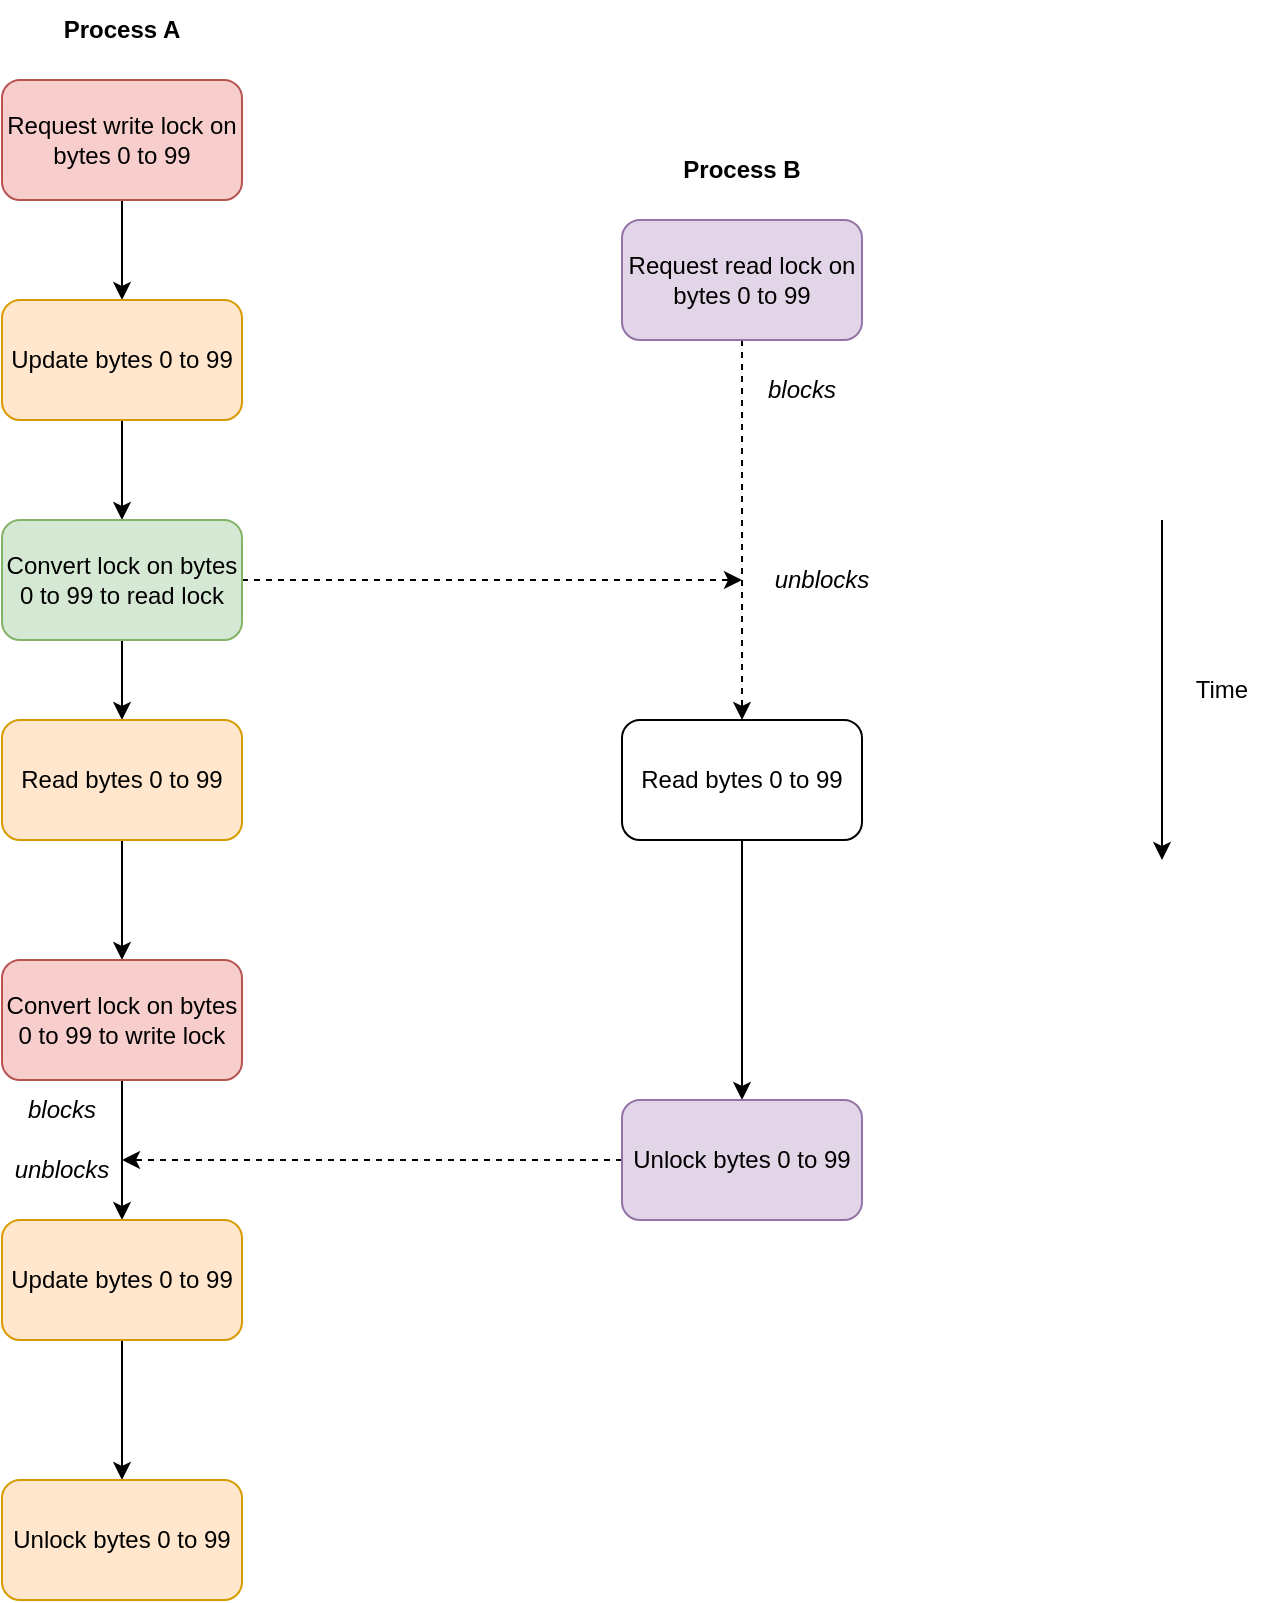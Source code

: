 <mxfile version="27.0.9">
  <diagram name="Page-1" id="iLq1n37nSjTKs7KS8Nwd">
    <mxGraphModel dx="1426" dy="790" grid="1" gridSize="10" guides="1" tooltips="1" connect="1" arrows="1" fold="1" page="1" pageScale="1" pageWidth="850" pageHeight="1100" math="0" shadow="0">
      <root>
        <mxCell id="0" />
        <mxCell id="1" parent="0" />
        <mxCell id="Y5TGsUWf01zWprKhhNtD-10" style="edgeStyle=orthogonalEdgeStyle;rounded=0;orthogonalLoop=1;jettySize=auto;html=1;exitX=0.5;exitY=1;exitDx=0;exitDy=0;entryX=0.5;entryY=0;entryDx=0;entryDy=0;" edge="1" parent="1" source="Y5TGsUWf01zWprKhhNtD-2" target="Y5TGsUWf01zWprKhhNtD-4">
          <mxGeometry relative="1" as="geometry" />
        </mxCell>
        <mxCell id="Y5TGsUWf01zWprKhhNtD-2" value="Request write lock on bytes 0 to 99" style="rounded=1;whiteSpace=wrap;html=1;fillColor=#f8cecc;strokeColor=#b85450;" vertex="1" parent="1">
          <mxGeometry x="120" y="260" width="120" height="60" as="geometry" />
        </mxCell>
        <mxCell id="Y5TGsUWf01zWprKhhNtD-3" value="&lt;b&gt;Process A&lt;/b&gt;" style="text;html=1;align=center;verticalAlign=middle;whiteSpace=wrap;rounded=0;" vertex="1" parent="1">
          <mxGeometry x="145" y="220" width="70" height="30" as="geometry" />
        </mxCell>
        <mxCell id="Y5TGsUWf01zWprKhhNtD-11" style="edgeStyle=orthogonalEdgeStyle;rounded=0;orthogonalLoop=1;jettySize=auto;html=1;exitX=0.5;exitY=1;exitDx=0;exitDy=0;entryX=0.5;entryY=0;entryDx=0;entryDy=0;" edge="1" parent="1" source="Y5TGsUWf01zWprKhhNtD-4" target="Y5TGsUWf01zWprKhhNtD-5">
          <mxGeometry relative="1" as="geometry" />
        </mxCell>
        <mxCell id="Y5TGsUWf01zWprKhhNtD-4" value="Update bytes 0 to 99" style="rounded=1;whiteSpace=wrap;html=1;fillColor=#ffe6cc;strokeColor=#d79b00;" vertex="1" parent="1">
          <mxGeometry x="120" y="370" width="120" height="60" as="geometry" />
        </mxCell>
        <mxCell id="Y5TGsUWf01zWprKhhNtD-12" style="edgeStyle=orthogonalEdgeStyle;rounded=0;orthogonalLoop=1;jettySize=auto;html=1;exitX=0.5;exitY=1;exitDx=0;exitDy=0;entryX=0.5;entryY=0;entryDx=0;entryDy=0;" edge="1" parent="1" source="Y5TGsUWf01zWprKhhNtD-5" target="Y5TGsUWf01zWprKhhNtD-6">
          <mxGeometry relative="1" as="geometry" />
        </mxCell>
        <mxCell id="Y5TGsUWf01zWprKhhNtD-21" style="edgeStyle=orthogonalEdgeStyle;rounded=0;orthogonalLoop=1;jettySize=auto;html=1;exitX=1;exitY=0.5;exitDx=0;exitDy=0;dashed=1;" edge="1" parent="1" source="Y5TGsUWf01zWprKhhNtD-5">
          <mxGeometry relative="1" as="geometry">
            <mxPoint x="490" y="510" as="targetPoint" />
          </mxGeometry>
        </mxCell>
        <mxCell id="Y5TGsUWf01zWprKhhNtD-5" value="Convert lock on bytes 0 to 99 to read lock" style="rounded=1;whiteSpace=wrap;html=1;fillColor=#d5e8d4;strokeColor=#82b366;" vertex="1" parent="1">
          <mxGeometry x="120" y="480" width="120" height="60" as="geometry" />
        </mxCell>
        <mxCell id="Y5TGsUWf01zWprKhhNtD-13" style="edgeStyle=orthogonalEdgeStyle;rounded=0;orthogonalLoop=1;jettySize=auto;html=1;exitX=0.5;exitY=1;exitDx=0;exitDy=0;entryX=0.5;entryY=0;entryDx=0;entryDy=0;" edge="1" parent="1" source="Y5TGsUWf01zWprKhhNtD-6" target="Y5TGsUWf01zWprKhhNtD-7">
          <mxGeometry relative="1" as="geometry" />
        </mxCell>
        <mxCell id="Y5TGsUWf01zWprKhhNtD-6" value="Read bytes 0 to 99" style="rounded=1;whiteSpace=wrap;html=1;fillColor=#ffe6cc;strokeColor=#d79b00;" vertex="1" parent="1">
          <mxGeometry x="120" y="580" width="120" height="60" as="geometry" />
        </mxCell>
        <mxCell id="Y5TGsUWf01zWprKhhNtD-14" style="edgeStyle=orthogonalEdgeStyle;rounded=0;orthogonalLoop=1;jettySize=auto;html=1;exitX=0.5;exitY=1;exitDx=0;exitDy=0;entryX=0.5;entryY=0;entryDx=0;entryDy=0;" edge="1" parent="1" source="Y5TGsUWf01zWprKhhNtD-7" target="Y5TGsUWf01zWprKhhNtD-8">
          <mxGeometry relative="1" as="geometry" />
        </mxCell>
        <mxCell id="Y5TGsUWf01zWprKhhNtD-7" value="Convert lock on bytes 0 to 99 to write lock" style="rounded=1;whiteSpace=wrap;html=1;fillColor=#f8cecc;strokeColor=#b85450;" vertex="1" parent="1">
          <mxGeometry x="120" y="700" width="120" height="60" as="geometry" />
        </mxCell>
        <mxCell id="Y5TGsUWf01zWprKhhNtD-15" style="edgeStyle=orthogonalEdgeStyle;rounded=0;orthogonalLoop=1;jettySize=auto;html=1;exitX=0.5;exitY=1;exitDx=0;exitDy=0;entryX=0.5;entryY=0;entryDx=0;entryDy=0;" edge="1" parent="1" source="Y5TGsUWf01zWprKhhNtD-8" target="Y5TGsUWf01zWprKhhNtD-9">
          <mxGeometry relative="1" as="geometry" />
        </mxCell>
        <mxCell id="Y5TGsUWf01zWprKhhNtD-8" value="Update bytes 0 to 99" style="rounded=1;whiteSpace=wrap;html=1;fillColor=#ffe6cc;strokeColor=#d79b00;" vertex="1" parent="1">
          <mxGeometry x="120" y="830" width="120" height="60" as="geometry" />
        </mxCell>
        <mxCell id="Y5TGsUWf01zWprKhhNtD-9" value="Unlock bytes 0 to 99" style="rounded=1;whiteSpace=wrap;html=1;fillColor=#ffe6cc;strokeColor=#d79b00;" vertex="1" parent="1">
          <mxGeometry x="120" y="960" width="120" height="60" as="geometry" />
        </mxCell>
        <mxCell id="Y5TGsUWf01zWprKhhNtD-20" style="edgeStyle=orthogonalEdgeStyle;rounded=0;orthogonalLoop=1;jettySize=auto;html=1;exitX=0.5;exitY=1;exitDx=0;exitDy=0;entryX=0.5;entryY=0;entryDx=0;entryDy=0;dashed=1;" edge="1" parent="1" source="Y5TGsUWf01zWprKhhNtD-16" target="Y5TGsUWf01zWprKhhNtD-17">
          <mxGeometry relative="1" as="geometry" />
        </mxCell>
        <mxCell id="Y5TGsUWf01zWprKhhNtD-16" value="Request read lock on bytes 0 to 99" style="rounded=1;whiteSpace=wrap;html=1;fillColor=#e1d5e7;strokeColor=#9673a6;" vertex="1" parent="1">
          <mxGeometry x="430" y="330" width="120" height="60" as="geometry" />
        </mxCell>
        <mxCell id="Y5TGsUWf01zWprKhhNtD-25" style="edgeStyle=orthogonalEdgeStyle;rounded=0;orthogonalLoop=1;jettySize=auto;html=1;exitX=0.5;exitY=1;exitDx=0;exitDy=0;" edge="1" parent="1" source="Y5TGsUWf01zWprKhhNtD-17" target="Y5TGsUWf01zWprKhhNtD-19">
          <mxGeometry relative="1" as="geometry" />
        </mxCell>
        <mxCell id="Y5TGsUWf01zWprKhhNtD-17" value="Read bytes 0 to 99" style="rounded=1;whiteSpace=wrap;html=1;" vertex="1" parent="1">
          <mxGeometry x="430" y="580" width="120" height="60" as="geometry" />
        </mxCell>
        <mxCell id="Y5TGsUWf01zWprKhhNtD-26" style="edgeStyle=orthogonalEdgeStyle;rounded=0;orthogonalLoop=1;jettySize=auto;html=1;exitX=0;exitY=0.5;exitDx=0;exitDy=0;dashed=1;" edge="1" parent="1" source="Y5TGsUWf01zWprKhhNtD-19">
          <mxGeometry relative="1" as="geometry">
            <mxPoint x="180" y="800" as="targetPoint" />
          </mxGeometry>
        </mxCell>
        <mxCell id="Y5TGsUWf01zWprKhhNtD-19" value="Unlock bytes 0 to 99" style="rounded=1;whiteSpace=wrap;html=1;fillColor=#e1d5e7;strokeColor=#9673a6;" vertex="1" parent="1">
          <mxGeometry x="430" y="770" width="120" height="60" as="geometry" />
        </mxCell>
        <mxCell id="Y5TGsUWf01zWprKhhNtD-22" value="&lt;i&gt;unblocks&lt;/i&gt;" style="text;html=1;align=center;verticalAlign=middle;whiteSpace=wrap;rounded=0;" vertex="1" parent="1">
          <mxGeometry x="500" y="495" width="60" height="30" as="geometry" />
        </mxCell>
        <mxCell id="Y5TGsUWf01zWprKhhNtD-23" value="&lt;i&gt;blocks&lt;/i&gt;" style="text;html=1;align=center;verticalAlign=middle;whiteSpace=wrap;rounded=0;" vertex="1" parent="1">
          <mxGeometry x="490" y="400" width="60" height="30" as="geometry" />
        </mxCell>
        <mxCell id="Y5TGsUWf01zWprKhhNtD-24" value="&lt;b&gt;Process B&lt;/b&gt;" style="text;html=1;align=center;verticalAlign=middle;whiteSpace=wrap;rounded=0;" vertex="1" parent="1">
          <mxGeometry x="455" y="290" width="70" height="30" as="geometry" />
        </mxCell>
        <mxCell id="Y5TGsUWf01zWprKhhNtD-27" value="&lt;i&gt;blocks&lt;/i&gt;" style="text;html=1;align=center;verticalAlign=middle;whiteSpace=wrap;rounded=0;" vertex="1" parent="1">
          <mxGeometry x="120" y="760" width="60" height="30" as="geometry" />
        </mxCell>
        <mxCell id="Y5TGsUWf01zWprKhhNtD-28" value="&lt;i&gt;unblocks&lt;/i&gt;" style="text;html=1;align=center;verticalAlign=middle;whiteSpace=wrap;rounded=0;" vertex="1" parent="1">
          <mxGeometry x="120" y="790" width="60" height="30" as="geometry" />
        </mxCell>
        <mxCell id="Y5TGsUWf01zWprKhhNtD-29" value="" style="endArrow=classic;html=1;rounded=0;" edge="1" parent="1">
          <mxGeometry width="50" height="50" relative="1" as="geometry">
            <mxPoint x="700" y="480" as="sourcePoint" />
            <mxPoint x="700" y="650" as="targetPoint" />
          </mxGeometry>
        </mxCell>
        <mxCell id="Y5TGsUWf01zWprKhhNtD-30" value="Time" style="text;html=1;align=center;verticalAlign=middle;whiteSpace=wrap;rounded=0;" vertex="1" parent="1">
          <mxGeometry x="700" y="550" width="60" height="30" as="geometry" />
        </mxCell>
      </root>
    </mxGraphModel>
  </diagram>
</mxfile>
